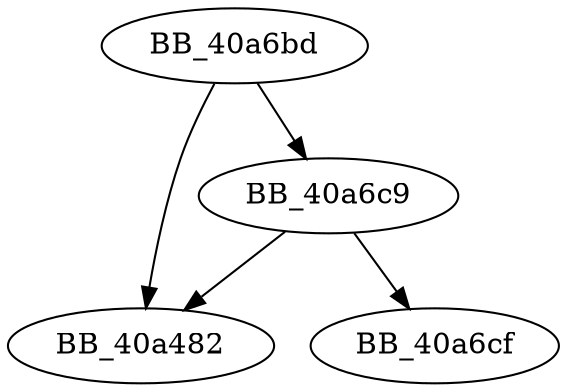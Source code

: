 DiGraph sub_40A6BD{
BB_40a6bd->BB_40a482
BB_40a6bd->BB_40a6c9
BB_40a6c9->BB_40a482
BB_40a6c9->BB_40a6cf
}
